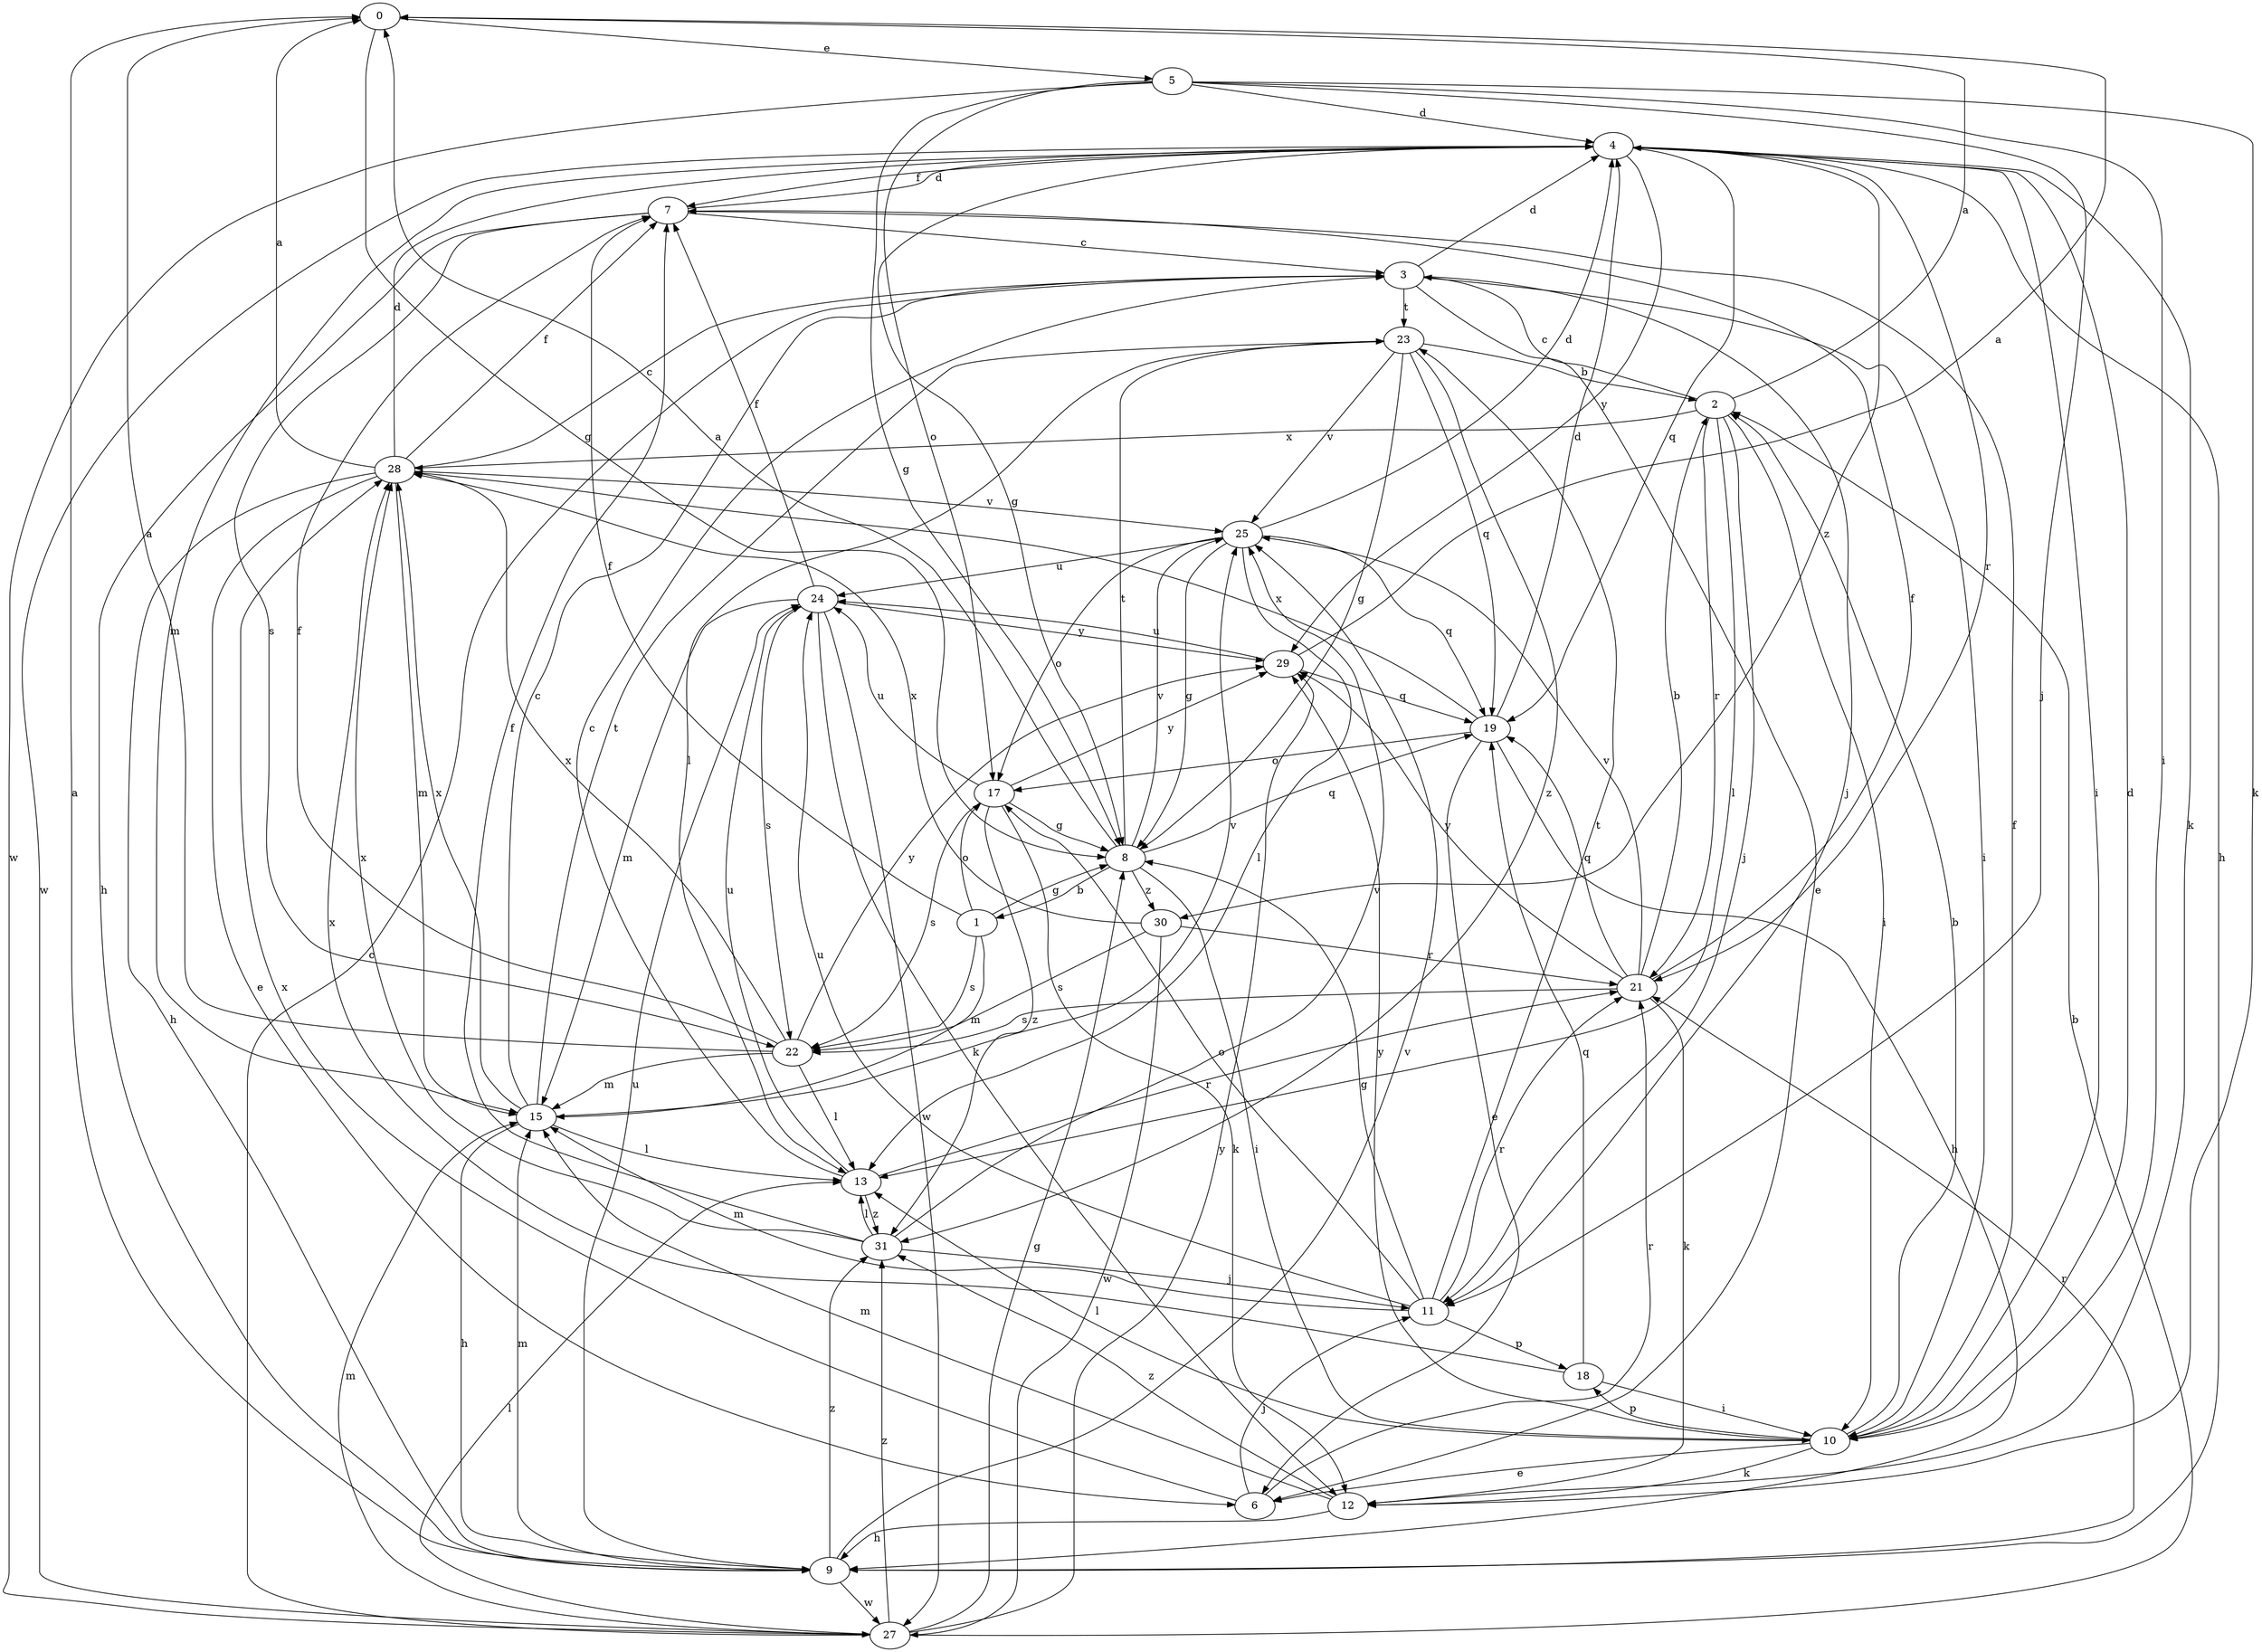 strict digraph  {
0;
1;
2;
3;
4;
5;
6;
7;
8;
9;
10;
11;
12;
13;
15;
17;
18;
19;
21;
22;
23;
24;
25;
27;
28;
29;
30;
31;
0 -> 5  [label=e];
0 -> 8  [label=g];
1 -> 7  [label=f];
1 -> 8  [label=g];
1 -> 15  [label=m];
1 -> 17  [label=o];
1 -> 22  [label=s];
2 -> 0  [label=a];
2 -> 3  [label=c];
2 -> 10  [label=i];
2 -> 11  [label=j];
2 -> 13  [label=l];
2 -> 21  [label=r];
2 -> 28  [label=x];
3 -> 4  [label=d];
3 -> 6  [label=e];
3 -> 10  [label=i];
3 -> 11  [label=j];
3 -> 23  [label=t];
4 -> 7  [label=f];
4 -> 8  [label=g];
4 -> 9  [label=h];
4 -> 10  [label=i];
4 -> 12  [label=k];
4 -> 15  [label=m];
4 -> 19  [label=q];
4 -> 21  [label=r];
4 -> 27  [label=w];
4 -> 29  [label=y];
4 -> 30  [label=z];
5 -> 4  [label=d];
5 -> 8  [label=g];
5 -> 10  [label=i];
5 -> 11  [label=j];
5 -> 12  [label=k];
5 -> 17  [label=o];
5 -> 27  [label=w];
6 -> 11  [label=j];
6 -> 21  [label=r];
6 -> 28  [label=x];
7 -> 3  [label=c];
7 -> 4  [label=d];
7 -> 9  [label=h];
7 -> 22  [label=s];
8 -> 0  [label=a];
8 -> 1  [label=b];
8 -> 10  [label=i];
8 -> 19  [label=q];
8 -> 23  [label=t];
8 -> 25  [label=v];
8 -> 30  [label=z];
9 -> 0  [label=a];
9 -> 15  [label=m];
9 -> 21  [label=r];
9 -> 24  [label=u];
9 -> 25  [label=v];
9 -> 27  [label=w];
9 -> 31  [label=z];
10 -> 2  [label=b];
10 -> 4  [label=d];
10 -> 6  [label=e];
10 -> 7  [label=f];
10 -> 12  [label=k];
10 -> 13  [label=l];
10 -> 18  [label=p];
10 -> 29  [label=y];
11 -> 8  [label=g];
11 -> 15  [label=m];
11 -> 17  [label=o];
11 -> 18  [label=p];
11 -> 21  [label=r];
11 -> 23  [label=t];
11 -> 24  [label=u];
12 -> 9  [label=h];
12 -> 15  [label=m];
12 -> 31  [label=z];
13 -> 3  [label=c];
13 -> 21  [label=r];
13 -> 24  [label=u];
13 -> 31  [label=z];
15 -> 3  [label=c];
15 -> 9  [label=h];
15 -> 13  [label=l];
15 -> 23  [label=t];
15 -> 25  [label=v];
15 -> 28  [label=x];
17 -> 8  [label=g];
17 -> 12  [label=k];
17 -> 22  [label=s];
17 -> 24  [label=u];
17 -> 29  [label=y];
17 -> 31  [label=z];
18 -> 10  [label=i];
18 -> 19  [label=q];
18 -> 28  [label=x];
19 -> 4  [label=d];
19 -> 6  [label=e];
19 -> 9  [label=h];
19 -> 17  [label=o];
19 -> 28  [label=x];
21 -> 2  [label=b];
21 -> 7  [label=f];
21 -> 12  [label=k];
21 -> 19  [label=q];
21 -> 22  [label=s];
21 -> 25  [label=v];
21 -> 29  [label=y];
22 -> 0  [label=a];
22 -> 7  [label=f];
22 -> 13  [label=l];
22 -> 15  [label=m];
22 -> 28  [label=x];
22 -> 29  [label=y];
23 -> 2  [label=b];
23 -> 8  [label=g];
23 -> 13  [label=l];
23 -> 19  [label=q];
23 -> 25  [label=v];
23 -> 31  [label=z];
24 -> 7  [label=f];
24 -> 12  [label=k];
24 -> 15  [label=m];
24 -> 22  [label=s];
24 -> 27  [label=w];
24 -> 29  [label=y];
25 -> 4  [label=d];
25 -> 8  [label=g];
25 -> 13  [label=l];
25 -> 17  [label=o];
25 -> 19  [label=q];
25 -> 24  [label=u];
27 -> 2  [label=b];
27 -> 3  [label=c];
27 -> 8  [label=g];
27 -> 13  [label=l];
27 -> 15  [label=m];
27 -> 29  [label=y];
27 -> 31  [label=z];
28 -> 0  [label=a];
28 -> 3  [label=c];
28 -> 4  [label=d];
28 -> 6  [label=e];
28 -> 7  [label=f];
28 -> 9  [label=h];
28 -> 15  [label=m];
28 -> 25  [label=v];
29 -> 0  [label=a];
29 -> 19  [label=q];
29 -> 24  [label=u];
30 -> 21  [label=r];
30 -> 22  [label=s];
30 -> 27  [label=w];
30 -> 28  [label=x];
31 -> 7  [label=f];
31 -> 11  [label=j];
31 -> 13  [label=l];
31 -> 25  [label=v];
31 -> 28  [label=x];
}
